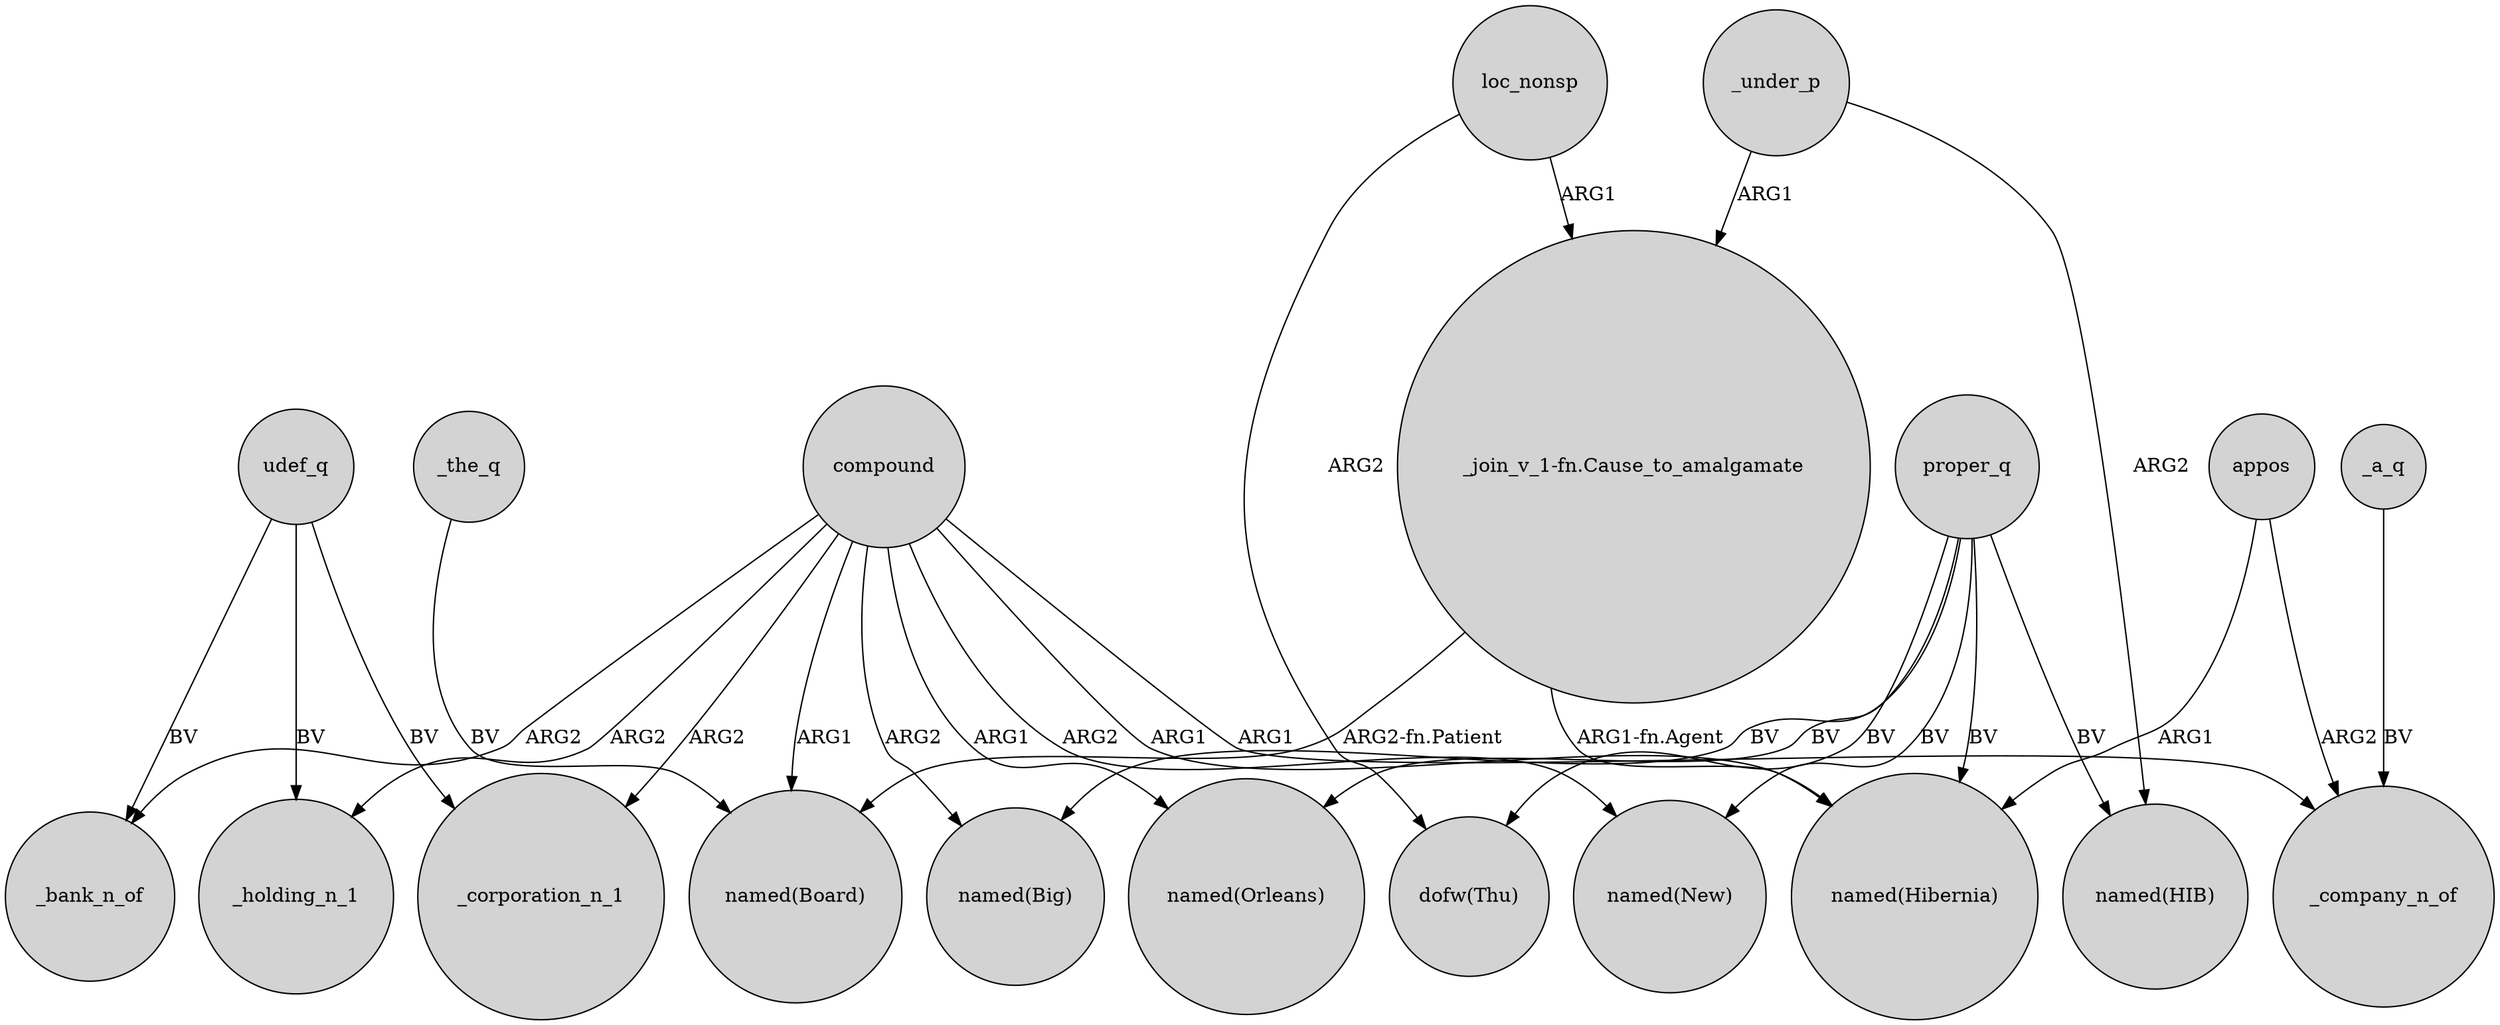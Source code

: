 digraph {
	node [shape=circle style=filled]
	_the_q -> "named(Board)" [label=BV]
	compound -> _bank_n_of [label=ARG2]
	compound -> "named(New)" [label=ARG2]
	proper_q -> "named(New)" [label=BV]
	compound -> _corporation_n_1 [label=ARG2]
	compound -> _holding_n_1 [label=ARG2]
	loc_nonsp -> "_join_v_1-fn.Cause_to_amalgamate" [label=ARG1]
	"_join_v_1-fn.Cause_to_amalgamate" -> "named(Hibernia)" [label="ARG1-fn.Agent"]
	compound -> "named(Hibernia)" [label=ARG1]
	compound -> _company_n_of [label=ARG1]
	udef_q -> _corporation_n_1 [label=BV]
	proper_q -> "named(Hibernia)" [label=BV]
	compound -> "named(Board)" [label=ARG1]
	_under_p -> "named(HIB)" [label=ARG2]
	proper_q -> "named(HIB)" [label=BV]
	"_join_v_1-fn.Cause_to_amalgamate" -> "named(Board)" [label="ARG2-fn.Patient"]
	appos -> _company_n_of [label=ARG2]
	_under_p -> "_join_v_1-fn.Cause_to_amalgamate" [label=ARG1]
	proper_q -> "dofw(Thu)" [label=BV]
	loc_nonsp -> "dofw(Thu)" [label=ARG2]
	_a_q -> _company_n_of [label=BV]
	compound -> "named(Orleans)" [label=ARG1]
	proper_q -> "named(Orleans)" [label=BV]
	udef_q -> _holding_n_1 [label=BV]
	compound -> "named(Big)" [label=ARG2]
	appos -> "named(Hibernia)" [label=ARG1]
	udef_q -> _bank_n_of [label=BV]
	proper_q -> "named(Big)" [label=BV]
}

